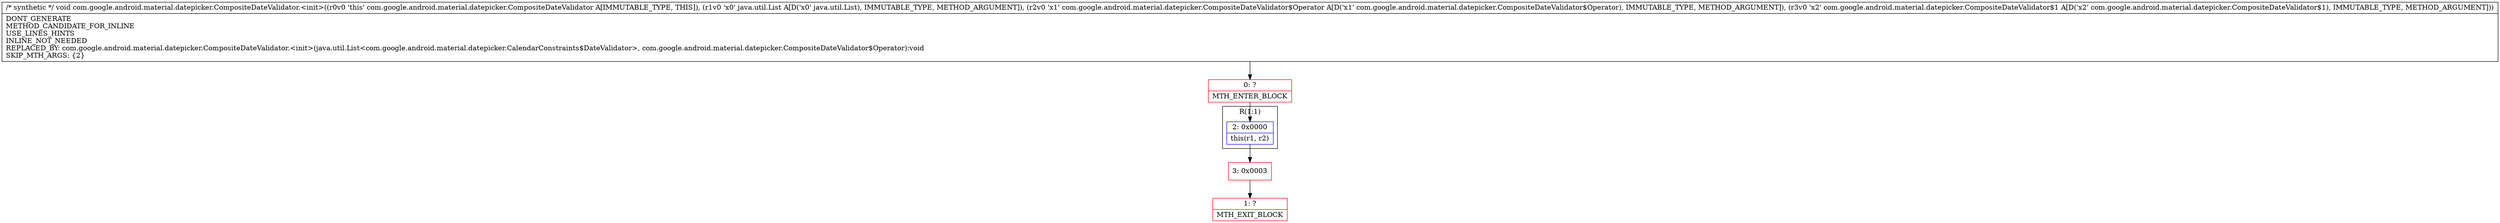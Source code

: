 digraph "CFG forcom.google.android.material.datepicker.CompositeDateValidator.\<init\>(Ljava\/util\/List;Lcom\/google\/android\/material\/datepicker\/CompositeDateValidator$Operator;Lcom\/google\/android\/material\/datepicker\/CompositeDateValidator$1;)V" {
subgraph cluster_Region_1890282985 {
label = "R(1:1)";
node [shape=record,color=blue];
Node_2 [shape=record,label="{2\:\ 0x0000|this(r1, r2)\l}"];
}
Node_0 [shape=record,color=red,label="{0\:\ ?|MTH_ENTER_BLOCK\l}"];
Node_3 [shape=record,color=red,label="{3\:\ 0x0003}"];
Node_1 [shape=record,color=red,label="{1\:\ ?|MTH_EXIT_BLOCK\l}"];
MethodNode[shape=record,label="{\/* synthetic *\/ void com.google.android.material.datepicker.CompositeDateValidator.\<init\>((r0v0 'this' com.google.android.material.datepicker.CompositeDateValidator A[IMMUTABLE_TYPE, THIS]), (r1v0 'x0' java.util.List A[D('x0' java.util.List), IMMUTABLE_TYPE, METHOD_ARGUMENT]), (r2v0 'x1' com.google.android.material.datepicker.CompositeDateValidator$Operator A[D('x1' com.google.android.material.datepicker.CompositeDateValidator$Operator), IMMUTABLE_TYPE, METHOD_ARGUMENT]), (r3v0 'x2' com.google.android.material.datepicker.CompositeDateValidator$1 A[D('x2' com.google.android.material.datepicker.CompositeDateValidator$1), IMMUTABLE_TYPE, METHOD_ARGUMENT]))  | DONT_GENERATE\lMETHOD_CANDIDATE_FOR_INLINE\lUSE_LINES_HINTS\lINLINE_NOT_NEEDED\lREPLACED_BY: com.google.android.material.datepicker.CompositeDateValidator.\<init\>(java.util.List\<com.google.android.material.datepicker.CalendarConstraints$DateValidator\>, com.google.android.material.datepicker.CompositeDateValidator$Operator):void\lSKIP_MTH_ARGS: \{2\}\l}"];
MethodNode -> Node_0;Node_2 -> Node_3;
Node_0 -> Node_2;
Node_3 -> Node_1;
}

